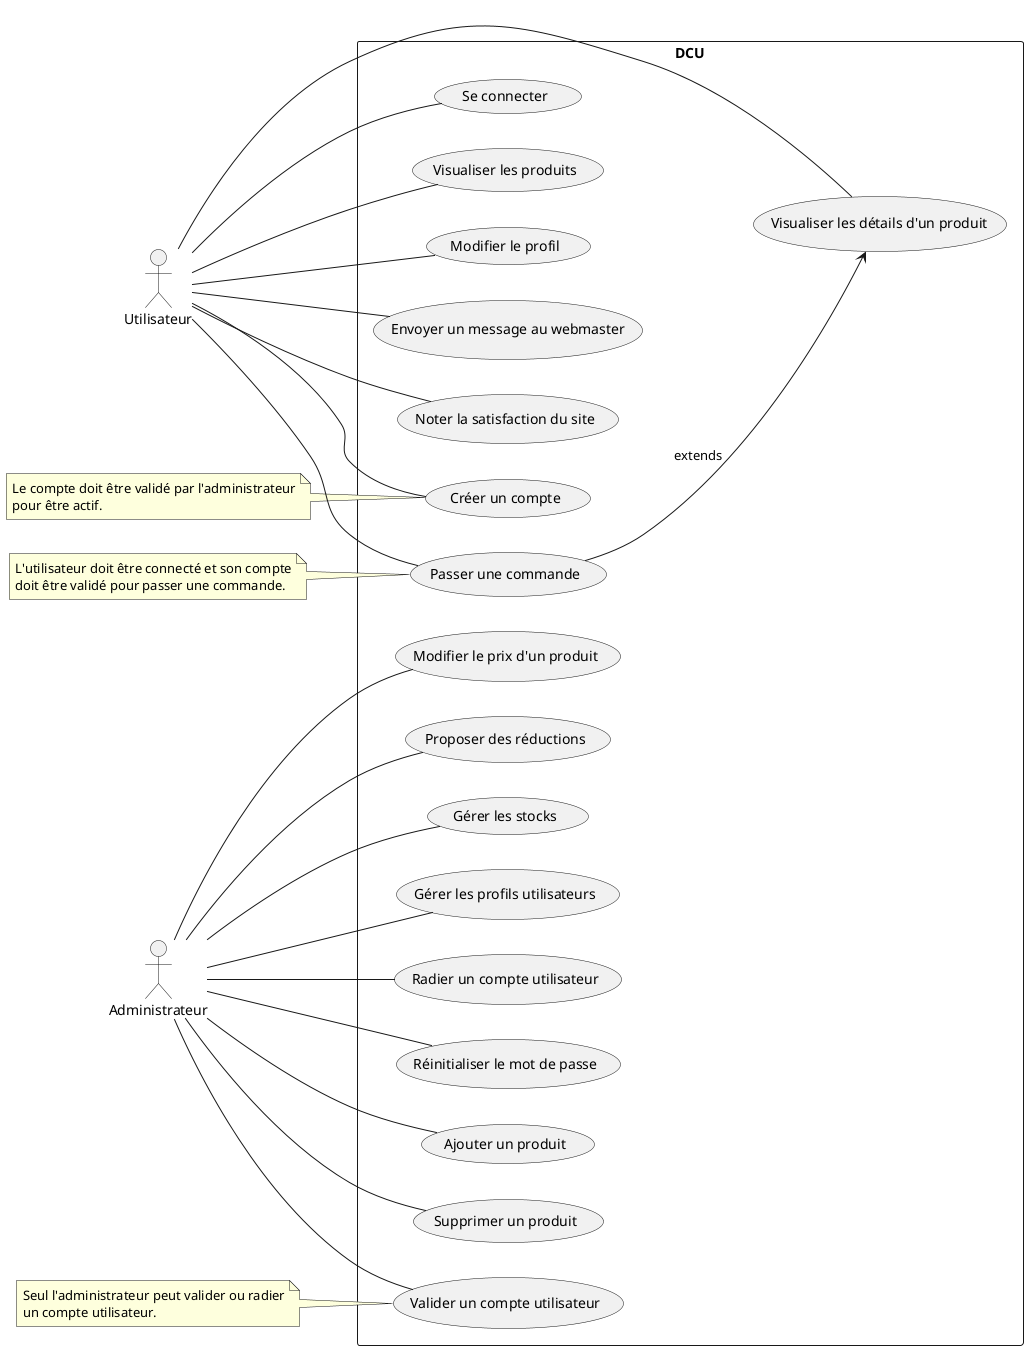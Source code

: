 @startuml
left to right direction
actor Utilisateur
actor Administrateur

rectangle "DCU" {
    Utilisateur -- (Créer un compte)
    Utilisateur -- (Se connecter)
    Utilisateur -- (Visualiser les produits)
    Utilisateur -- (Visualiser les détails d'un produit)
    Utilisateur -- (Passer une commande)
    Utilisateur -- (Modifier le profil)
    Utilisateur -- (Envoyer un message au webmaster)
    Utilisateur -- (Noter la satisfaction du site)

    Administrateur -- (Valider un compte utilisateur)
    Administrateur -- (Radier un compte utilisateur)
    Administrateur -- (Réinitialiser le mot de passe)
    Administrateur -- (Ajouter un produit)
    Administrateur -- (Supprimer un produit)
    Administrateur -- (Modifier le prix d'un produit)
    Administrateur -- (Proposer des réductions)
    Administrateur -- (Gérer les stocks)
    Administrateur -- (Gérer les profils utilisateurs)

    (Passer une commande) --> (Visualiser les détails d'un produit) : extends
}

note left of (Créer un compte)
    Le compte doit être validé par l'administrateur
    pour être actif.
end note

note left of (Valider un compte utilisateur)
    Seul l'administrateur peut valider ou radier
    un compte utilisateur.
end note

note left of (Passer une commande)
    L'utilisateur doit être connecté et son compte
    doit être validé pour passer une commande.
end note

@enduml